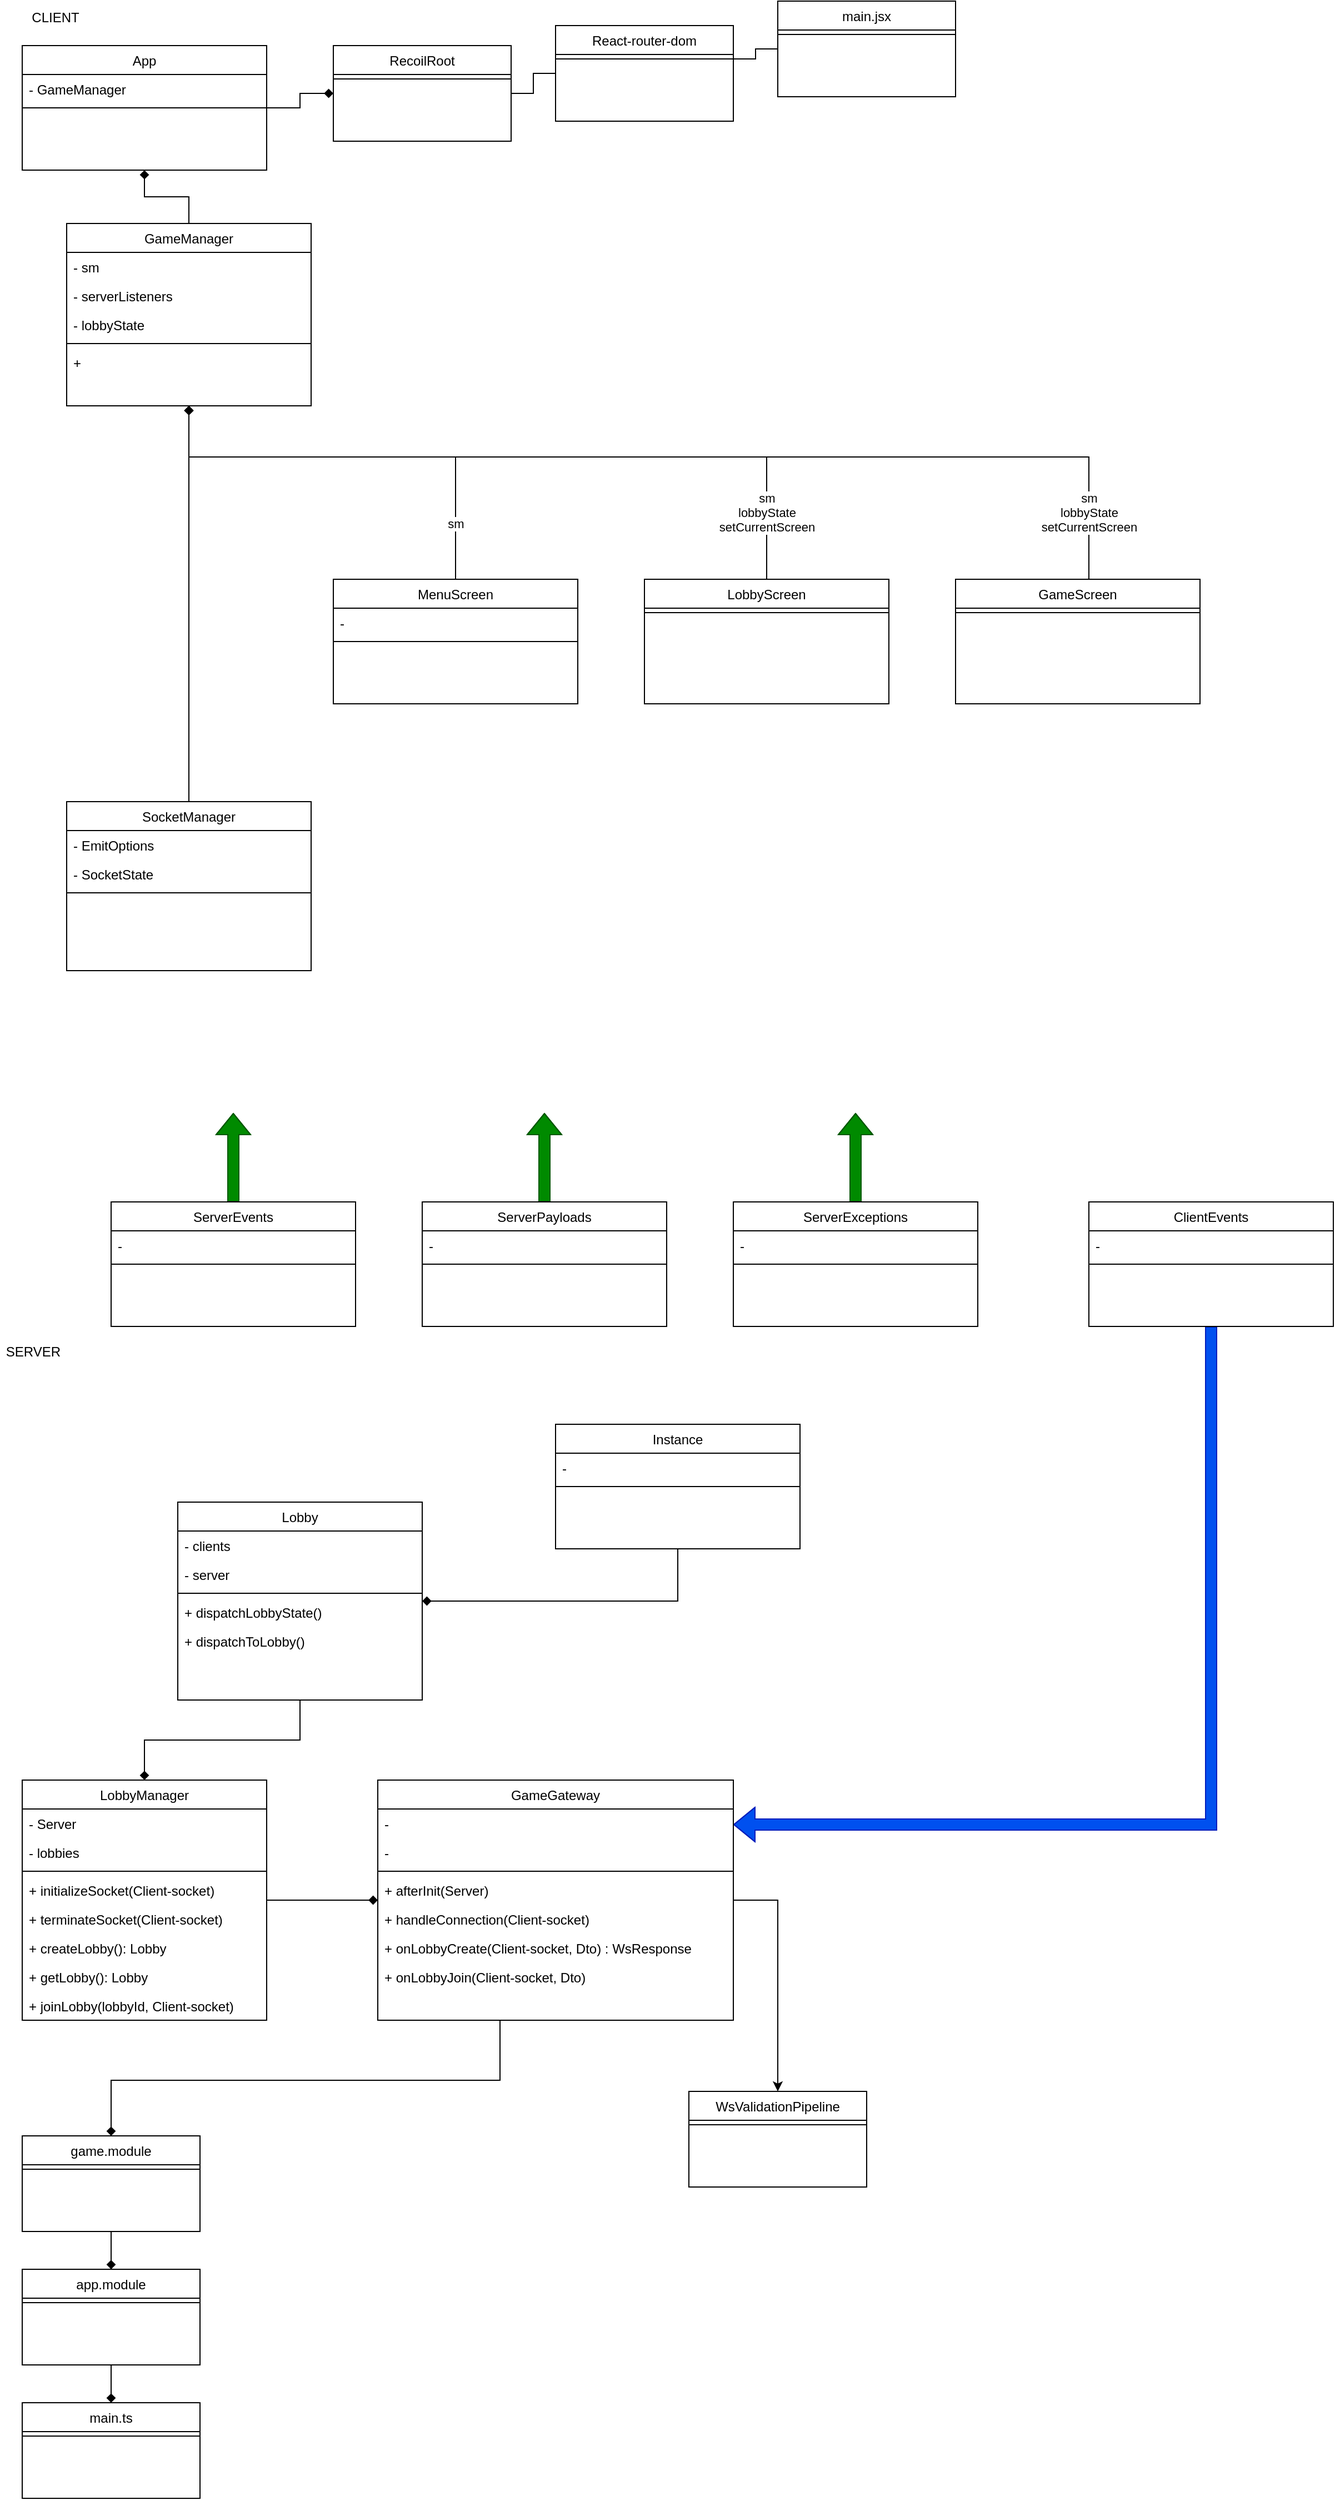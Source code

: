 <mxfile version="21.2.8" type="device">
  <diagram id="C5RBs43oDa-KdzZeNtuy" name="Page-1">
    <mxGraphModel dx="1548" dy="-267" grid="1" gridSize="10" guides="1" tooltips="1" connect="1" arrows="1" fold="1" page="1" pageScale="1" pageWidth="827" pageHeight="1169" math="0" shadow="0">
      <root>
        <mxCell id="WIyWlLk6GJQsqaUBKTNV-0" />
        <mxCell id="WIyWlLk6GJQsqaUBKTNV-1" parent="WIyWlLk6GJQsqaUBKTNV-0" />
        <mxCell id="z--o1t9srt6zN92UDb2b-0" value="CLIENT" style="text;html=1;strokeColor=none;fillColor=none;align=center;verticalAlign=middle;whiteSpace=wrap;rounded=0;" parent="WIyWlLk6GJQsqaUBKTNV-1" vertex="1">
          <mxGeometry x="40" y="1200" width="60" height="30" as="geometry" />
        </mxCell>
        <mxCell id="z--o1t9srt6zN92UDb2b-1" value="SERVER" style="text;html=1;strokeColor=none;fillColor=none;align=center;verticalAlign=middle;whiteSpace=wrap;rounded=0;" parent="WIyWlLk6GJQsqaUBKTNV-1" vertex="1">
          <mxGeometry x="20" y="2400" width="60" height="30" as="geometry" />
        </mxCell>
        <mxCell id="z--o1t9srt6zN92UDb2b-2" value="App" style="swimlane;fontStyle=0;align=center;verticalAlign=top;childLayout=stackLayout;horizontal=1;startSize=26;horizontalStack=0;resizeParent=1;resizeLast=0;collapsible=1;marginBottom=0;rounded=0;shadow=0;strokeWidth=1;" parent="WIyWlLk6GJQsqaUBKTNV-1" vertex="1">
          <mxGeometry x="40" y="1240" width="220" height="112" as="geometry">
            <mxRectangle x="550" y="140" width="160" height="26" as="alternateBounds" />
          </mxGeometry>
        </mxCell>
        <mxCell id="z--o1t9srt6zN92UDb2b-3" value="- GameManager" style="text;align=left;verticalAlign=top;spacingLeft=4;spacingRight=4;overflow=hidden;rotatable=0;points=[[0,0.5],[1,0.5]];portConstraint=eastwest;" parent="z--o1t9srt6zN92UDb2b-2" vertex="1">
          <mxGeometry y="26" width="220" height="26" as="geometry" />
        </mxCell>
        <mxCell id="z--o1t9srt6zN92UDb2b-13" value="" style="line;html=1;strokeWidth=1;align=left;verticalAlign=middle;spacingTop=-1;spacingLeft=3;spacingRight=3;rotatable=0;labelPosition=right;points=[];portConstraint=eastwest;" parent="z--o1t9srt6zN92UDb2b-2" vertex="1">
          <mxGeometry y="52" width="220" height="8" as="geometry" />
        </mxCell>
        <mxCell id="z--o1t9srt6zN92UDb2b-20" value="GameManager" style="swimlane;fontStyle=0;align=center;verticalAlign=top;childLayout=stackLayout;horizontal=1;startSize=26;horizontalStack=0;resizeParent=1;resizeLast=0;collapsible=1;marginBottom=0;rounded=0;shadow=0;strokeWidth=1;" parent="WIyWlLk6GJQsqaUBKTNV-1" vertex="1">
          <mxGeometry x="80" y="1400" width="220" height="164" as="geometry">
            <mxRectangle x="550" y="140" width="160" height="26" as="alternateBounds" />
          </mxGeometry>
        </mxCell>
        <mxCell id="z--o1t9srt6zN92UDb2b-25" value="- sm" style="text;align=left;verticalAlign=top;spacingLeft=4;spacingRight=4;overflow=hidden;rotatable=0;points=[[0,0.5],[1,0.5]];portConstraint=eastwest;" parent="z--o1t9srt6zN92UDb2b-20" vertex="1">
          <mxGeometry y="26" width="220" height="26" as="geometry" />
        </mxCell>
        <mxCell id="z--o1t9srt6zN92UDb2b-127" value="- serverListeners" style="text;align=left;verticalAlign=top;spacingLeft=4;spacingRight=4;overflow=hidden;rotatable=0;points=[[0,0.5],[1,0.5]];portConstraint=eastwest;" parent="z--o1t9srt6zN92UDb2b-20" vertex="1">
          <mxGeometry y="52" width="220" height="26" as="geometry" />
        </mxCell>
        <mxCell id="z--o1t9srt6zN92UDb2b-55" value="- lobbyState" style="text;align=left;verticalAlign=top;spacingLeft=4;spacingRight=4;overflow=hidden;rotatable=0;points=[[0,0.5],[1,0.5]];portConstraint=eastwest;" parent="z--o1t9srt6zN92UDb2b-20" vertex="1">
          <mxGeometry y="78" width="220" height="26" as="geometry" />
        </mxCell>
        <mxCell id="z--o1t9srt6zN92UDb2b-22" value="" style="line;html=1;strokeWidth=1;align=left;verticalAlign=middle;spacingTop=-1;spacingLeft=3;spacingRight=3;rotatable=0;labelPosition=right;points=[];portConstraint=eastwest;" parent="z--o1t9srt6zN92UDb2b-20" vertex="1">
          <mxGeometry y="104" width="220" height="8" as="geometry" />
        </mxCell>
        <mxCell id="z--o1t9srt6zN92UDb2b-128" value="+ " style="text;align=left;verticalAlign=top;spacingLeft=4;spacingRight=4;overflow=hidden;rotatable=0;points=[[0,0.5],[1,0.5]];portConstraint=eastwest;" parent="z--o1t9srt6zN92UDb2b-20" vertex="1">
          <mxGeometry y="112" width="220" height="26" as="geometry" />
        </mxCell>
        <mxCell id="z--o1t9srt6zN92UDb2b-23" style="edgeStyle=orthogonalEdgeStyle;rounded=0;orthogonalLoop=1;jettySize=auto;html=1;startArrow=diamond;startFill=1;endArrow=none;endFill=0;" parent="WIyWlLk6GJQsqaUBKTNV-1" source="z--o1t9srt6zN92UDb2b-2" target="z--o1t9srt6zN92UDb2b-20" edge="1">
          <mxGeometry relative="1" as="geometry">
            <mxPoint x="130" y="1366" as="sourcePoint" />
            <mxPoint x="130.0" y="1428" as="targetPoint" />
          </mxGeometry>
        </mxCell>
        <mxCell id="z--o1t9srt6zN92UDb2b-24" value="LobbyScreen" style="swimlane;fontStyle=0;align=center;verticalAlign=top;childLayout=stackLayout;horizontal=1;startSize=26;horizontalStack=0;resizeParent=1;resizeLast=0;collapsible=1;marginBottom=0;rounded=0;shadow=0;strokeWidth=1;" parent="WIyWlLk6GJQsqaUBKTNV-1" vertex="1">
          <mxGeometry x="600" y="1720" width="220" height="112" as="geometry">
            <mxRectangle x="550" y="140" width="160" height="26" as="alternateBounds" />
          </mxGeometry>
        </mxCell>
        <mxCell id="z--o1t9srt6zN92UDb2b-26" value="" style="line;html=1;strokeWidth=1;align=left;verticalAlign=middle;spacingTop=-1;spacingLeft=3;spacingRight=3;rotatable=0;labelPosition=right;points=[];portConstraint=eastwest;" parent="z--o1t9srt6zN92UDb2b-24" vertex="1">
          <mxGeometry y="26" width="220" height="8" as="geometry" />
        </mxCell>
        <mxCell id="z--o1t9srt6zN92UDb2b-27" style="edgeStyle=orthogonalEdgeStyle;rounded=0;orthogonalLoop=1;jettySize=auto;html=1;startArrow=diamond;startFill=1;endArrow=none;endFill=0;" parent="WIyWlLk6GJQsqaUBKTNV-1" source="z--o1t9srt6zN92UDb2b-20" target="z--o1t9srt6zN92UDb2b-24" edge="1">
          <mxGeometry relative="1" as="geometry">
            <mxPoint x="160" y="1362" as="sourcePoint" />
            <mxPoint x="200" y="1410" as="targetPoint" />
            <Array as="points">
              <mxPoint x="190" y="1610" />
              <mxPoint x="710" y="1610" />
            </Array>
          </mxGeometry>
        </mxCell>
        <mxCell id="z--o1t9srt6zN92UDb2b-143" value="sm&lt;br&gt;lobbyState&lt;br&gt;setCurrentScreen" style="edgeLabel;html=1;align=center;verticalAlign=middle;resizable=0;points=[];" parent="z--o1t9srt6zN92UDb2b-27" vertex="1" connectable="0">
          <mxGeometry x="0.848" relative="1" as="geometry">
            <mxPoint y="-9" as="offset" />
          </mxGeometry>
        </mxCell>
        <mxCell id="NIXOA3fOetAjU_tgOJuW-6" style="edgeStyle=orthogonalEdgeStyle;rounded=0;orthogonalLoop=1;jettySize=auto;html=1;fillColor=#0050ef;strokeColor=#001DBC;shape=flexArrow;" parent="WIyWlLk6GJQsqaUBKTNV-1" source="z--o1t9srt6zN92UDb2b-28" edge="1" target="z--o1t9srt6zN92UDb2b-91">
          <mxGeometry relative="1" as="geometry">
            <mxPoint x="1110" y="2450" as="targetPoint" />
            <Array as="points">
              <mxPoint x="1110" y="2840" />
            </Array>
          </mxGeometry>
        </mxCell>
        <mxCell id="z--o1t9srt6zN92UDb2b-28" value="ClientEvents" style="swimlane;fontStyle=0;align=center;verticalAlign=top;childLayout=stackLayout;horizontal=1;startSize=26;horizontalStack=0;resizeParent=1;resizeLast=0;collapsible=1;marginBottom=0;rounded=0;shadow=0;strokeWidth=1;" parent="WIyWlLk6GJQsqaUBKTNV-1" vertex="1">
          <mxGeometry x="1000" y="2280" width="220" height="112" as="geometry">
            <mxRectangle x="550" y="140" width="160" height="26" as="alternateBounds" />
          </mxGeometry>
        </mxCell>
        <mxCell id="z--o1t9srt6zN92UDb2b-29" value="- " style="text;align=left;verticalAlign=top;spacingLeft=4;spacingRight=4;overflow=hidden;rotatable=0;points=[[0,0.5],[1,0.5]];portConstraint=eastwest;" parent="z--o1t9srt6zN92UDb2b-28" vertex="1">
          <mxGeometry y="26" width="220" height="26" as="geometry" />
        </mxCell>
        <mxCell id="z--o1t9srt6zN92UDb2b-30" value="" style="line;html=1;strokeWidth=1;align=left;verticalAlign=middle;spacingTop=-1;spacingLeft=3;spacingRight=3;rotatable=0;labelPosition=right;points=[];portConstraint=eastwest;" parent="z--o1t9srt6zN92UDb2b-28" vertex="1">
          <mxGeometry y="52" width="220" height="8" as="geometry" />
        </mxCell>
        <mxCell id="NIXOA3fOetAjU_tgOJuW-7" style="edgeStyle=orthogonalEdgeStyle;rounded=0;orthogonalLoop=1;jettySize=auto;html=1;shape=flexArrow;fillColor=#008a00;strokeColor=#005700;" parent="WIyWlLk6GJQsqaUBKTNV-1" source="z--o1t9srt6zN92UDb2b-31" edge="1">
          <mxGeometry relative="1" as="geometry">
            <mxPoint x="230" y="2200" as="targetPoint" />
          </mxGeometry>
        </mxCell>
        <mxCell id="z--o1t9srt6zN92UDb2b-31" value="ServerEvents" style="swimlane;fontStyle=0;align=center;verticalAlign=top;childLayout=stackLayout;horizontal=1;startSize=26;horizontalStack=0;resizeParent=1;resizeLast=0;collapsible=1;marginBottom=0;rounded=0;shadow=0;strokeWidth=1;" parent="WIyWlLk6GJQsqaUBKTNV-1" vertex="1">
          <mxGeometry x="120" y="2280" width="220" height="112" as="geometry">
            <mxRectangle x="550" y="140" width="160" height="26" as="alternateBounds" />
          </mxGeometry>
        </mxCell>
        <mxCell id="z--o1t9srt6zN92UDb2b-32" value="- " style="text;align=left;verticalAlign=top;spacingLeft=4;spacingRight=4;overflow=hidden;rotatable=0;points=[[0,0.5],[1,0.5]];portConstraint=eastwest;" parent="z--o1t9srt6zN92UDb2b-31" vertex="1">
          <mxGeometry y="26" width="220" height="26" as="geometry" />
        </mxCell>
        <mxCell id="z--o1t9srt6zN92UDb2b-33" value="" style="line;html=1;strokeWidth=1;align=left;verticalAlign=middle;spacingTop=-1;spacingLeft=3;spacingRight=3;rotatable=0;labelPosition=right;points=[];portConstraint=eastwest;" parent="z--o1t9srt6zN92UDb2b-31" vertex="1">
          <mxGeometry y="52" width="220" height="8" as="geometry" />
        </mxCell>
        <mxCell id="NIXOA3fOetAjU_tgOJuW-8" style="edgeStyle=orthogonalEdgeStyle;rounded=0;orthogonalLoop=1;jettySize=auto;html=1;shape=flexArrow;fillColor=#008a00;strokeColor=#005700;" parent="WIyWlLk6GJQsqaUBKTNV-1" source="z--o1t9srt6zN92UDb2b-34" edge="1">
          <mxGeometry relative="1" as="geometry">
            <mxPoint x="510" y="2200" as="targetPoint" />
          </mxGeometry>
        </mxCell>
        <mxCell id="z--o1t9srt6zN92UDb2b-34" value="ServerPayloads" style="swimlane;fontStyle=0;align=center;verticalAlign=top;childLayout=stackLayout;horizontal=1;startSize=26;horizontalStack=0;resizeParent=1;resizeLast=0;collapsible=1;marginBottom=0;rounded=0;shadow=0;strokeWidth=1;" parent="WIyWlLk6GJQsqaUBKTNV-1" vertex="1">
          <mxGeometry x="400" y="2280" width="220" height="112" as="geometry">
            <mxRectangle x="550" y="140" width="160" height="26" as="alternateBounds" />
          </mxGeometry>
        </mxCell>
        <mxCell id="z--o1t9srt6zN92UDb2b-35" value="- " style="text;align=left;verticalAlign=top;spacingLeft=4;spacingRight=4;overflow=hidden;rotatable=0;points=[[0,0.5],[1,0.5]];portConstraint=eastwest;" parent="z--o1t9srt6zN92UDb2b-34" vertex="1">
          <mxGeometry y="26" width="220" height="26" as="geometry" />
        </mxCell>
        <mxCell id="z--o1t9srt6zN92UDb2b-36" value="" style="line;html=1;strokeWidth=1;align=left;verticalAlign=middle;spacingTop=-1;spacingLeft=3;spacingRight=3;rotatable=0;labelPosition=right;points=[];portConstraint=eastwest;" parent="z--o1t9srt6zN92UDb2b-34" vertex="1">
          <mxGeometry y="52" width="220" height="8" as="geometry" />
        </mxCell>
        <mxCell id="NIXOA3fOetAjU_tgOJuW-9" style="edgeStyle=orthogonalEdgeStyle;rounded=0;orthogonalLoop=1;jettySize=auto;html=1;shape=flexArrow;fillColor=#008a00;strokeColor=#005700;" parent="WIyWlLk6GJQsqaUBKTNV-1" source="z--o1t9srt6zN92UDb2b-37" edge="1">
          <mxGeometry relative="1" as="geometry">
            <mxPoint x="790" y="2200" as="targetPoint" />
          </mxGeometry>
        </mxCell>
        <mxCell id="z--o1t9srt6zN92UDb2b-37" value="ServerExceptions" style="swimlane;fontStyle=0;align=center;verticalAlign=top;childLayout=stackLayout;horizontal=1;startSize=26;horizontalStack=0;resizeParent=1;resizeLast=0;collapsible=1;marginBottom=0;rounded=0;shadow=0;strokeWidth=1;" parent="WIyWlLk6GJQsqaUBKTNV-1" vertex="1">
          <mxGeometry x="680" y="2280" width="220" height="112" as="geometry">
            <mxRectangle x="550" y="140" width="160" height="26" as="alternateBounds" />
          </mxGeometry>
        </mxCell>
        <mxCell id="z--o1t9srt6zN92UDb2b-38" value="- " style="text;align=left;verticalAlign=top;spacingLeft=4;spacingRight=4;overflow=hidden;rotatable=0;points=[[0,0.5],[1,0.5]];portConstraint=eastwest;" parent="z--o1t9srt6zN92UDb2b-37" vertex="1">
          <mxGeometry y="26" width="220" height="26" as="geometry" />
        </mxCell>
        <mxCell id="z--o1t9srt6zN92UDb2b-39" value="" style="line;html=1;strokeWidth=1;align=left;verticalAlign=middle;spacingTop=-1;spacingLeft=3;spacingRight=3;rotatable=0;labelPosition=right;points=[];portConstraint=eastwest;" parent="z--o1t9srt6zN92UDb2b-37" vertex="1">
          <mxGeometry y="52" width="220" height="8" as="geometry" />
        </mxCell>
        <mxCell id="z--o1t9srt6zN92UDb2b-40" value="SocketManager" style="swimlane;fontStyle=0;align=center;verticalAlign=top;childLayout=stackLayout;horizontal=1;startSize=26;horizontalStack=0;resizeParent=1;resizeLast=0;collapsible=1;marginBottom=0;rounded=0;shadow=0;strokeWidth=1;" parent="WIyWlLk6GJQsqaUBKTNV-1" vertex="1">
          <mxGeometry x="80" y="1920" width="220" height="152" as="geometry">
            <mxRectangle x="550" y="140" width="160" height="26" as="alternateBounds" />
          </mxGeometry>
        </mxCell>
        <mxCell id="z--o1t9srt6zN92UDb2b-41" value="- EmitOptions" style="text;align=left;verticalAlign=top;spacingLeft=4;spacingRight=4;overflow=hidden;rotatable=0;points=[[0,0.5],[1,0.5]];portConstraint=eastwest;" parent="z--o1t9srt6zN92UDb2b-40" vertex="1">
          <mxGeometry y="26" width="220" height="26" as="geometry" />
        </mxCell>
        <mxCell id="z--o1t9srt6zN92UDb2b-72" value="- SocketState" style="text;align=left;verticalAlign=top;spacingLeft=4;spacingRight=4;overflow=hidden;rotatable=0;points=[[0,0.5],[1,0.5]];portConstraint=eastwest;" parent="z--o1t9srt6zN92UDb2b-40" vertex="1">
          <mxGeometry y="52" width="220" height="26" as="geometry" />
        </mxCell>
        <mxCell id="z--o1t9srt6zN92UDb2b-42" value="" style="line;html=1;strokeWidth=1;align=left;verticalAlign=middle;spacingTop=-1;spacingLeft=3;spacingRight=3;rotatable=0;labelPosition=right;points=[];portConstraint=eastwest;" parent="z--o1t9srt6zN92UDb2b-40" vertex="1">
          <mxGeometry y="78" width="220" height="8" as="geometry" />
        </mxCell>
        <mxCell id="z--o1t9srt6zN92UDb2b-43" value="MenuScreen" style="swimlane;fontStyle=0;align=center;verticalAlign=top;childLayout=stackLayout;horizontal=1;startSize=26;horizontalStack=0;resizeParent=1;resizeLast=0;collapsible=1;marginBottom=0;rounded=0;shadow=0;strokeWidth=1;" parent="WIyWlLk6GJQsqaUBKTNV-1" vertex="1">
          <mxGeometry x="320" y="1720" width="220" height="112" as="geometry">
            <mxRectangle x="550" y="140" width="160" height="26" as="alternateBounds" />
          </mxGeometry>
        </mxCell>
        <mxCell id="z--o1t9srt6zN92UDb2b-44" value="- " style="text;align=left;verticalAlign=top;spacingLeft=4;spacingRight=4;overflow=hidden;rotatable=0;points=[[0,0.5],[1,0.5]];portConstraint=eastwest;" parent="z--o1t9srt6zN92UDb2b-43" vertex="1">
          <mxGeometry y="26" width="220" height="26" as="geometry" />
        </mxCell>
        <mxCell id="z--o1t9srt6zN92UDb2b-45" value="" style="line;html=1;strokeWidth=1;align=left;verticalAlign=middle;spacingTop=-1;spacingLeft=3;spacingRight=3;rotatable=0;labelPosition=right;points=[];portConstraint=eastwest;" parent="z--o1t9srt6zN92UDb2b-43" vertex="1">
          <mxGeometry y="52" width="220" height="8" as="geometry" />
        </mxCell>
        <mxCell id="z--o1t9srt6zN92UDb2b-46" value="sm" style="edgeStyle=orthogonalEdgeStyle;rounded=0;orthogonalLoop=1;jettySize=auto;html=1;startArrow=diamond;startFill=1;endArrow=none;endFill=0;" parent="WIyWlLk6GJQsqaUBKTNV-1" source="z--o1t9srt6zN92UDb2b-20" target="z--o1t9srt6zN92UDb2b-43" edge="1">
          <mxGeometry x="0.748" relative="1" as="geometry">
            <mxPoint x="200" y="1522" as="sourcePoint" />
            <mxPoint x="520" y="1570" as="targetPoint" />
            <Array as="points">
              <mxPoint x="190" y="1610" />
              <mxPoint x="430" y="1610" />
            </Array>
            <mxPoint as="offset" />
          </mxGeometry>
        </mxCell>
        <mxCell id="z--o1t9srt6zN92UDb2b-47" style="edgeStyle=orthogonalEdgeStyle;rounded=0;orthogonalLoop=1;jettySize=auto;html=1;startArrow=diamond;startFill=1;endArrow=none;endFill=0;" parent="WIyWlLk6GJQsqaUBKTNV-1" source="z--o1t9srt6zN92UDb2b-20" target="z--o1t9srt6zN92UDb2b-40" edge="1">
          <mxGeometry relative="1" as="geometry">
            <mxPoint x="200" y="1522" as="sourcePoint" />
            <mxPoint x="250" y="1570" as="targetPoint" />
            <Array as="points">
              <mxPoint x="190" y="1720" />
              <mxPoint x="190" y="1720" />
            </Array>
          </mxGeometry>
        </mxCell>
        <mxCell id="z--o1t9srt6zN92UDb2b-111" style="edgeStyle=orthogonalEdgeStyle;rounded=0;orthogonalLoop=1;jettySize=auto;html=1;startArrow=diamond;startFill=1;endArrow=none;endFill=0;" parent="WIyWlLk6GJQsqaUBKTNV-1" source="z--o1t9srt6zN92UDb2b-73" target="z--o1t9srt6zN92UDb2b-78" edge="1">
          <mxGeometry relative="1" as="geometry" />
        </mxCell>
        <mxCell id="z--o1t9srt6zN92UDb2b-73" value="LobbyManager" style="swimlane;fontStyle=0;align=center;verticalAlign=top;childLayout=stackLayout;horizontal=1;startSize=26;horizontalStack=0;resizeParent=1;resizeLast=0;collapsible=1;marginBottom=0;rounded=0;shadow=0;strokeWidth=1;" parent="WIyWlLk6GJQsqaUBKTNV-1" vertex="1">
          <mxGeometry x="40" y="2800" width="220" height="216" as="geometry">
            <mxRectangle x="550" y="140" width="160" height="26" as="alternateBounds" />
          </mxGeometry>
        </mxCell>
        <mxCell id="z--o1t9srt6zN92UDb2b-75" value="- Server" style="text;align=left;verticalAlign=top;spacingLeft=4;spacingRight=4;overflow=hidden;rotatable=0;points=[[0,0.5],[1,0.5]];portConstraint=eastwest;" parent="z--o1t9srt6zN92UDb2b-73" vertex="1">
          <mxGeometry y="26" width="220" height="26" as="geometry" />
        </mxCell>
        <mxCell id="z--o1t9srt6zN92UDb2b-81" value="- lobbies" style="text;align=left;verticalAlign=top;spacingLeft=4;spacingRight=4;overflow=hidden;rotatable=0;points=[[0,0.5],[1,0.5]];portConstraint=eastwest;" parent="z--o1t9srt6zN92UDb2b-73" vertex="1">
          <mxGeometry y="52" width="220" height="26" as="geometry" />
        </mxCell>
        <mxCell id="z--o1t9srt6zN92UDb2b-77" value="" style="line;html=1;strokeWidth=1;align=left;verticalAlign=middle;spacingTop=-1;spacingLeft=3;spacingRight=3;rotatable=0;labelPosition=right;points=[];portConstraint=eastwest;" parent="z--o1t9srt6zN92UDb2b-73" vertex="1">
          <mxGeometry y="78" width="220" height="8" as="geometry" />
        </mxCell>
        <mxCell id="z--o1t9srt6zN92UDb2b-86" value="+ initializeSocket(Client-socket)" style="text;align=left;verticalAlign=top;spacingLeft=4;spacingRight=4;overflow=hidden;rotatable=0;points=[[0,0.5],[1,0.5]];portConstraint=eastwest;" parent="z--o1t9srt6zN92UDb2b-73" vertex="1">
          <mxGeometry y="86" width="220" height="26" as="geometry" />
        </mxCell>
        <mxCell id="z--o1t9srt6zN92UDb2b-87" value="+ terminateSocket(Client-socket)" style="text;align=left;verticalAlign=top;spacingLeft=4;spacingRight=4;overflow=hidden;rotatable=0;points=[[0,0.5],[1,0.5]];portConstraint=eastwest;" parent="z--o1t9srt6zN92UDb2b-73" vertex="1">
          <mxGeometry y="112" width="220" height="26" as="geometry" />
        </mxCell>
        <mxCell id="z--o1t9srt6zN92UDb2b-89" value="+ createLobby(): Lobby" style="text;align=left;verticalAlign=top;spacingLeft=4;spacingRight=4;overflow=hidden;rotatable=0;points=[[0,0.5],[1,0.5]];portConstraint=eastwest;" parent="z--o1t9srt6zN92UDb2b-73" vertex="1">
          <mxGeometry y="138" width="220" height="26" as="geometry" />
        </mxCell>
        <mxCell id="z--o1t9srt6zN92UDb2b-90" value="+ getLobby(): Lobby" style="text;align=left;verticalAlign=top;spacingLeft=4;spacingRight=4;overflow=hidden;rotatable=0;points=[[0,0.5],[1,0.5]];portConstraint=eastwest;" parent="z--o1t9srt6zN92UDb2b-73" vertex="1">
          <mxGeometry y="164" width="220" height="26" as="geometry" />
        </mxCell>
        <mxCell id="z--o1t9srt6zN92UDb2b-88" value="+ joinLobby(lobbyId, Client-socket)" style="text;align=left;verticalAlign=top;spacingLeft=4;spacingRight=4;overflow=hidden;rotatable=0;points=[[0,0.5],[1,0.5]];portConstraint=eastwest;" parent="z--o1t9srt6zN92UDb2b-73" vertex="1">
          <mxGeometry y="190" width="220" height="26" as="geometry" />
        </mxCell>
        <mxCell id="z--o1t9srt6zN92UDb2b-112" style="edgeStyle=orthogonalEdgeStyle;rounded=0;orthogonalLoop=1;jettySize=auto;html=1;startArrow=diamond;startFill=1;endArrow=none;endFill=0;" parent="WIyWlLk6GJQsqaUBKTNV-1" source="z--o1t9srt6zN92UDb2b-78" target="z--o1t9srt6zN92UDb2b-82" edge="1">
          <mxGeometry relative="1" as="geometry">
            <Array as="points">
              <mxPoint x="630" y="2639" />
            </Array>
          </mxGeometry>
        </mxCell>
        <mxCell id="z--o1t9srt6zN92UDb2b-78" value="Lobby" style="swimlane;fontStyle=0;align=center;verticalAlign=top;childLayout=stackLayout;horizontal=1;startSize=26;horizontalStack=0;resizeParent=1;resizeLast=0;collapsible=1;marginBottom=0;rounded=0;shadow=0;strokeWidth=1;" parent="WIyWlLk6GJQsqaUBKTNV-1" vertex="1">
          <mxGeometry x="180" y="2550" width="220" height="178" as="geometry">
            <mxRectangle x="550" y="140" width="160" height="26" as="alternateBounds" />
          </mxGeometry>
        </mxCell>
        <mxCell id="z--o1t9srt6zN92UDb2b-79" value="- clients" style="text;align=left;verticalAlign=top;spacingLeft=4;spacingRight=4;overflow=hidden;rotatable=0;points=[[0,0.5],[1,0.5]];portConstraint=eastwest;" parent="z--o1t9srt6zN92UDb2b-78" vertex="1">
          <mxGeometry y="26" width="220" height="26" as="geometry" />
        </mxCell>
        <mxCell id="z--o1t9srt6zN92UDb2b-125" value="- server" style="text;align=left;verticalAlign=top;spacingLeft=4;spacingRight=4;overflow=hidden;rotatable=0;points=[[0,0.5],[1,0.5]];portConstraint=eastwest;" parent="z--o1t9srt6zN92UDb2b-78" vertex="1">
          <mxGeometry y="52" width="220" height="26" as="geometry" />
        </mxCell>
        <mxCell id="z--o1t9srt6zN92UDb2b-80" value="" style="line;html=1;strokeWidth=1;align=left;verticalAlign=middle;spacingTop=-1;spacingLeft=3;spacingRight=3;rotatable=0;labelPosition=right;points=[];portConstraint=eastwest;" parent="z--o1t9srt6zN92UDb2b-78" vertex="1">
          <mxGeometry y="78" width="220" height="8" as="geometry" />
        </mxCell>
        <mxCell id="z--o1t9srt6zN92UDb2b-123" value="+ dispatchLobbyState()" style="text;align=left;verticalAlign=top;spacingLeft=4;spacingRight=4;overflow=hidden;rotatable=0;points=[[0,0.5],[1,0.5]];portConstraint=eastwest;" parent="z--o1t9srt6zN92UDb2b-78" vertex="1">
          <mxGeometry y="86" width="220" height="26" as="geometry" />
        </mxCell>
        <mxCell id="z--o1t9srt6zN92UDb2b-124" value="+ dispatchToLobby()" style="text;align=left;verticalAlign=top;spacingLeft=4;spacingRight=4;overflow=hidden;rotatable=0;points=[[0,0.5],[1,0.5]];portConstraint=eastwest;" parent="z--o1t9srt6zN92UDb2b-78" vertex="1">
          <mxGeometry y="112" width="220" height="26" as="geometry" />
        </mxCell>
        <mxCell id="z--o1t9srt6zN92UDb2b-82" value="Instance" style="swimlane;fontStyle=0;align=center;verticalAlign=top;childLayout=stackLayout;horizontal=1;startSize=26;horizontalStack=0;resizeParent=1;resizeLast=0;collapsible=1;marginBottom=0;rounded=0;shadow=0;strokeWidth=1;" parent="WIyWlLk6GJQsqaUBKTNV-1" vertex="1">
          <mxGeometry x="520" y="2480" width="220" height="112" as="geometry">
            <mxRectangle x="550" y="140" width="160" height="26" as="alternateBounds" />
          </mxGeometry>
        </mxCell>
        <mxCell id="z--o1t9srt6zN92UDb2b-83" value="-" style="text;align=left;verticalAlign=top;spacingLeft=4;spacingRight=4;overflow=hidden;rotatable=0;points=[[0,0.5],[1,0.5]];portConstraint=eastwest;" parent="z--o1t9srt6zN92UDb2b-82" vertex="1">
          <mxGeometry y="26" width="220" height="26" as="geometry" />
        </mxCell>
        <mxCell id="z--o1t9srt6zN92UDb2b-84" value="" style="line;html=1;strokeWidth=1;align=left;verticalAlign=middle;spacingTop=-1;spacingLeft=3;spacingRight=3;rotatable=0;labelPosition=right;points=[];portConstraint=eastwest;" parent="z--o1t9srt6zN92UDb2b-82" vertex="1">
          <mxGeometry y="52" width="220" height="8" as="geometry" />
        </mxCell>
        <mxCell id="z--o1t9srt6zN92UDb2b-91" value="GameGateway" style="swimlane;fontStyle=0;align=center;verticalAlign=top;childLayout=stackLayout;horizontal=1;startSize=26;horizontalStack=0;resizeParent=1;resizeLast=0;collapsible=1;marginBottom=0;rounded=0;shadow=0;strokeWidth=1;" parent="WIyWlLk6GJQsqaUBKTNV-1" vertex="1">
          <mxGeometry x="360" y="2800" width="320" height="216" as="geometry">
            <mxRectangle x="550" y="140" width="160" height="26" as="alternateBounds" />
          </mxGeometry>
        </mxCell>
        <mxCell id="z--o1t9srt6zN92UDb2b-92" value="-" style="text;align=left;verticalAlign=top;spacingLeft=4;spacingRight=4;overflow=hidden;rotatable=0;points=[[0,0.5],[1,0.5]];portConstraint=eastwest;" parent="z--o1t9srt6zN92UDb2b-91" vertex="1">
          <mxGeometry y="26" width="320" height="26" as="geometry" />
        </mxCell>
        <mxCell id="z--o1t9srt6zN92UDb2b-93" value="-" style="text;align=left;verticalAlign=top;spacingLeft=4;spacingRight=4;overflow=hidden;rotatable=0;points=[[0,0.5],[1,0.5]];portConstraint=eastwest;" parent="z--o1t9srt6zN92UDb2b-91" vertex="1">
          <mxGeometry y="52" width="320" height="26" as="geometry" />
        </mxCell>
        <mxCell id="z--o1t9srt6zN92UDb2b-94" value="" style="line;html=1;strokeWidth=1;align=left;verticalAlign=middle;spacingTop=-1;spacingLeft=3;spacingRight=3;rotatable=0;labelPosition=right;points=[];portConstraint=eastwest;" parent="z--o1t9srt6zN92UDb2b-91" vertex="1">
          <mxGeometry y="78" width="320" height="8" as="geometry" />
        </mxCell>
        <mxCell id="z--o1t9srt6zN92UDb2b-116" value="+ afterInit(Server)" style="text;align=left;verticalAlign=top;spacingLeft=4;spacingRight=4;overflow=hidden;rotatable=0;points=[[0,0.5],[1,0.5]];portConstraint=eastwest;" parent="z--o1t9srt6zN92UDb2b-91" vertex="1">
          <mxGeometry y="86" width="320" height="26" as="geometry" />
        </mxCell>
        <mxCell id="z--o1t9srt6zN92UDb2b-122" value="+ handleConnection(Client-socket)" style="text;align=left;verticalAlign=top;spacingLeft=4;spacingRight=4;overflow=hidden;rotatable=0;points=[[0,0.5],[1,0.5]];portConstraint=eastwest;" parent="z--o1t9srt6zN92UDb2b-91" vertex="1">
          <mxGeometry y="112" width="320" height="26" as="geometry" />
        </mxCell>
        <mxCell id="z--o1t9srt6zN92UDb2b-119" value="+ onLobbyCreate(Client-socket, Dto) : WsResponse" style="text;align=left;verticalAlign=top;spacingLeft=4;spacingRight=4;overflow=hidden;rotatable=0;points=[[0,0.5],[1,0.5]];portConstraint=eastwest;" parent="z--o1t9srt6zN92UDb2b-91" vertex="1">
          <mxGeometry y="138" width="320" height="26" as="geometry" />
        </mxCell>
        <mxCell id="z--o1t9srt6zN92UDb2b-121" value="+ onLobbyJoin(Client-socket, Dto)" style="text;align=left;verticalAlign=top;spacingLeft=4;spacingRight=4;overflow=hidden;rotatable=0;points=[[0,0.5],[1,0.5]];portConstraint=eastwest;" parent="z--o1t9srt6zN92UDb2b-91" vertex="1">
          <mxGeometry y="164" width="320" height="26" as="geometry" />
        </mxCell>
        <mxCell id="z--o1t9srt6zN92UDb2b-107" style="edgeStyle=orthogonalEdgeStyle;rounded=0;orthogonalLoop=1;jettySize=auto;html=1;startArrow=diamond;startFill=1;endArrow=none;endFill=0;" parent="WIyWlLk6GJQsqaUBKTNV-1" source="z--o1t9srt6zN92UDb2b-100" target="z--o1t9srt6zN92UDb2b-103" edge="1">
          <mxGeometry relative="1" as="geometry" />
        </mxCell>
        <mxCell id="z--o1t9srt6zN92UDb2b-100" value="main.ts" style="swimlane;fontStyle=0;align=center;verticalAlign=middle;childLayout=stackLayout;horizontal=1;startSize=26;horizontalStack=0;resizeParent=1;resizeLast=0;collapsible=1;marginBottom=0;rounded=0;shadow=0;strokeWidth=1;" parent="WIyWlLk6GJQsqaUBKTNV-1" vertex="1">
          <mxGeometry x="40" y="3360" width="160" height="86" as="geometry">
            <mxRectangle x="550" y="140" width="160" height="26" as="alternateBounds" />
          </mxGeometry>
        </mxCell>
        <mxCell id="z--o1t9srt6zN92UDb2b-102" value="" style="line;html=1;strokeWidth=1;align=left;verticalAlign=middle;spacingTop=-1;spacingLeft=3;spacingRight=3;rotatable=0;labelPosition=right;points=[];portConstraint=eastwest;" parent="z--o1t9srt6zN92UDb2b-100" vertex="1">
          <mxGeometry y="26" width="160" height="8" as="geometry" />
        </mxCell>
        <mxCell id="z--o1t9srt6zN92UDb2b-108" style="edgeStyle=orthogonalEdgeStyle;rounded=0;orthogonalLoop=1;jettySize=auto;html=1;startArrow=diamond;startFill=1;endArrow=none;endFill=0;" parent="WIyWlLk6GJQsqaUBKTNV-1" source="z--o1t9srt6zN92UDb2b-103" target="z--o1t9srt6zN92UDb2b-105" edge="1">
          <mxGeometry relative="1" as="geometry" />
        </mxCell>
        <mxCell id="z--o1t9srt6zN92UDb2b-103" value="app.module" style="swimlane;fontStyle=0;align=center;verticalAlign=middle;childLayout=stackLayout;horizontal=1;startSize=26;horizontalStack=0;resizeParent=1;resizeLast=0;collapsible=1;marginBottom=0;rounded=0;shadow=0;strokeWidth=1;" parent="WIyWlLk6GJQsqaUBKTNV-1" vertex="1">
          <mxGeometry x="40" y="3240" width="160" height="86" as="geometry">
            <mxRectangle x="550" y="140" width="160" height="26" as="alternateBounds" />
          </mxGeometry>
        </mxCell>
        <mxCell id="z--o1t9srt6zN92UDb2b-104" value="" style="line;html=1;strokeWidth=1;align=left;verticalAlign=middle;spacingTop=-1;spacingLeft=3;spacingRight=3;rotatable=0;labelPosition=right;points=[];portConstraint=eastwest;" parent="z--o1t9srt6zN92UDb2b-103" vertex="1">
          <mxGeometry y="26" width="160" height="8" as="geometry" />
        </mxCell>
        <mxCell id="z--o1t9srt6zN92UDb2b-109" style="edgeStyle=orthogonalEdgeStyle;rounded=0;orthogonalLoop=1;jettySize=auto;html=1;startArrow=diamond;startFill=1;endArrow=none;endFill=0;" parent="WIyWlLk6GJQsqaUBKTNV-1" source="z--o1t9srt6zN92UDb2b-91" target="z--o1t9srt6zN92UDb2b-73" edge="1">
          <mxGeometry relative="1" as="geometry">
            <Array as="points">
              <mxPoint x="240" y="2910" />
              <mxPoint x="240" y="2910" />
            </Array>
          </mxGeometry>
        </mxCell>
        <mxCell id="z--o1t9srt6zN92UDb2b-110" style="edgeStyle=orthogonalEdgeStyle;rounded=0;orthogonalLoop=1;jettySize=auto;html=1;startArrow=diamond;startFill=1;endArrow=none;endFill=0;" parent="WIyWlLk6GJQsqaUBKTNV-1" source="z--o1t9srt6zN92UDb2b-105" target="z--o1t9srt6zN92UDb2b-91" edge="1">
          <mxGeometry relative="1" as="geometry">
            <Array as="points">
              <mxPoint x="120" y="3070" />
              <mxPoint x="470" y="3070" />
            </Array>
          </mxGeometry>
        </mxCell>
        <mxCell id="z--o1t9srt6zN92UDb2b-105" value="game.module" style="swimlane;fontStyle=0;align=center;verticalAlign=middle;childLayout=stackLayout;horizontal=1;startSize=26;horizontalStack=0;resizeParent=1;resizeLast=0;collapsible=1;marginBottom=0;rounded=0;shadow=0;strokeWidth=1;" parent="WIyWlLk6GJQsqaUBKTNV-1" vertex="1">
          <mxGeometry x="40" y="3120" width="160" height="86" as="geometry">
            <mxRectangle x="550" y="140" width="160" height="26" as="alternateBounds" />
          </mxGeometry>
        </mxCell>
        <mxCell id="z--o1t9srt6zN92UDb2b-106" value="" style="line;html=1;strokeWidth=1;align=left;verticalAlign=middle;spacingTop=-1;spacingLeft=3;spacingRight=3;rotatable=0;labelPosition=right;points=[];portConstraint=eastwest;" parent="z--o1t9srt6zN92UDb2b-105" vertex="1">
          <mxGeometry y="26" width="160" height="8" as="geometry" />
        </mxCell>
        <mxCell id="z--o1t9srt6zN92UDb2b-113" value="WsValidationPipeline" style="swimlane;fontStyle=0;align=center;verticalAlign=middle;childLayout=stackLayout;horizontal=1;startSize=26;horizontalStack=0;resizeParent=1;resizeLast=0;collapsible=1;marginBottom=0;rounded=0;shadow=0;strokeWidth=1;" parent="WIyWlLk6GJQsqaUBKTNV-1" vertex="1">
          <mxGeometry x="640" y="3080" width="160" height="86" as="geometry">
            <mxRectangle x="550" y="140" width="160" height="26" as="alternateBounds" />
          </mxGeometry>
        </mxCell>
        <mxCell id="z--o1t9srt6zN92UDb2b-114" value="" style="line;html=1;strokeWidth=1;align=left;verticalAlign=middle;spacingTop=-1;spacingLeft=3;spacingRight=3;rotatable=0;labelPosition=right;points=[];portConstraint=eastwest;" parent="z--o1t9srt6zN92UDb2b-113" vertex="1">
          <mxGeometry y="26" width="160" height="8" as="geometry" />
        </mxCell>
        <mxCell id="z--o1t9srt6zN92UDb2b-115" style="edgeStyle=orthogonalEdgeStyle;rounded=0;orthogonalLoop=1;jettySize=auto;html=1;" parent="WIyWlLk6GJQsqaUBKTNV-1" source="z--o1t9srt6zN92UDb2b-91" target="z--o1t9srt6zN92UDb2b-113" edge="1">
          <mxGeometry relative="1" as="geometry">
            <mxPoint x="580.0" y="2925" as="sourcePoint" />
            <Array as="points">
              <mxPoint x="720" y="2908" />
            </Array>
          </mxGeometry>
        </mxCell>
        <mxCell id="z--o1t9srt6zN92UDb2b-132" value="main.jsx" style="swimlane;fontStyle=0;align=center;verticalAlign=middle;childLayout=stackLayout;horizontal=1;startSize=26;horizontalStack=0;resizeParent=1;resizeLast=0;collapsible=1;marginBottom=0;rounded=0;shadow=0;strokeWidth=1;" parent="WIyWlLk6GJQsqaUBKTNV-1" vertex="1">
          <mxGeometry x="720" y="1200" width="160" height="86" as="geometry">
            <mxRectangle x="550" y="140" width="160" height="26" as="alternateBounds" />
          </mxGeometry>
        </mxCell>
        <mxCell id="z--o1t9srt6zN92UDb2b-133" value="" style="line;html=1;strokeWidth=1;align=left;verticalAlign=middle;spacingTop=-1;spacingLeft=3;spacingRight=3;rotatable=0;labelPosition=right;points=[];portConstraint=eastwest;" parent="z--o1t9srt6zN92UDb2b-132" vertex="1">
          <mxGeometry y="26" width="160" height="8" as="geometry" />
        </mxCell>
        <mxCell id="z--o1t9srt6zN92UDb2b-137" style="edgeStyle=orthogonalEdgeStyle;rounded=0;orthogonalLoop=1;jettySize=auto;html=1;endArrow=none;endFill=0;startArrow=diamond;startFill=1;" parent="WIyWlLk6GJQsqaUBKTNV-1" source="z--o1t9srt6zN92UDb2b-134" target="z--o1t9srt6zN92UDb2b-2" edge="1">
          <mxGeometry relative="1" as="geometry">
            <Array as="points">
              <mxPoint x="290" y="1283" />
              <mxPoint x="290" y="1296" />
            </Array>
          </mxGeometry>
        </mxCell>
        <mxCell id="z--o1t9srt6zN92UDb2b-141" style="edgeStyle=orthogonalEdgeStyle;rounded=0;orthogonalLoop=1;jettySize=auto;html=1;endArrow=none;endFill=0;startArrow=none;startFill=0;" parent="WIyWlLk6GJQsqaUBKTNV-1" source="z--o1t9srt6zN92UDb2b-134" target="z--o1t9srt6zN92UDb2b-138" edge="1">
          <mxGeometry relative="1" as="geometry" />
        </mxCell>
        <mxCell id="z--o1t9srt6zN92UDb2b-134" value="RecoilRoot" style="swimlane;fontStyle=0;align=center;verticalAlign=middle;childLayout=stackLayout;horizontal=1;startSize=26;horizontalStack=0;resizeParent=1;resizeLast=0;collapsible=1;marginBottom=0;rounded=0;shadow=0;strokeWidth=1;" parent="WIyWlLk6GJQsqaUBKTNV-1" vertex="1">
          <mxGeometry x="320" y="1240" width="160" height="86" as="geometry">
            <mxRectangle x="550" y="140" width="160" height="26" as="alternateBounds" />
          </mxGeometry>
        </mxCell>
        <mxCell id="z--o1t9srt6zN92UDb2b-135" value="" style="line;html=1;strokeWidth=1;align=left;verticalAlign=middle;spacingTop=-1;spacingLeft=3;spacingRight=3;rotatable=0;labelPosition=right;points=[];portConstraint=eastwest;" parent="z--o1t9srt6zN92UDb2b-134" vertex="1">
          <mxGeometry y="26" width="160" height="8" as="geometry" />
        </mxCell>
        <mxCell id="z--o1t9srt6zN92UDb2b-138" value="React-router-dom" style="swimlane;fontStyle=0;align=center;verticalAlign=middle;childLayout=stackLayout;horizontal=1;startSize=26;horizontalStack=0;resizeParent=1;resizeLast=0;collapsible=1;marginBottom=0;rounded=0;shadow=0;strokeWidth=1;" parent="WIyWlLk6GJQsqaUBKTNV-1" vertex="1">
          <mxGeometry x="520" y="1222" width="160" height="86" as="geometry">
            <mxRectangle x="550" y="140" width="160" height="26" as="alternateBounds" />
          </mxGeometry>
        </mxCell>
        <mxCell id="z--o1t9srt6zN92UDb2b-139" value="" style="line;html=1;strokeWidth=1;align=left;verticalAlign=middle;spacingTop=-1;spacingLeft=3;spacingRight=3;rotatable=0;labelPosition=right;points=[];portConstraint=eastwest;" parent="z--o1t9srt6zN92UDb2b-138" vertex="1">
          <mxGeometry y="26" width="160" height="8" as="geometry" />
        </mxCell>
        <mxCell id="z--o1t9srt6zN92UDb2b-142" style="edgeStyle=orthogonalEdgeStyle;rounded=0;orthogonalLoop=1;jettySize=auto;html=1;endArrow=none;endFill=0;startArrow=none;startFill=0;" parent="WIyWlLk6GJQsqaUBKTNV-1" source="z--o1t9srt6zN92UDb2b-139" target="z--o1t9srt6zN92UDb2b-132" edge="1">
          <mxGeometry relative="1" as="geometry" />
        </mxCell>
        <mxCell id="NIXOA3fOetAjU_tgOJuW-0" value="GameScreen" style="swimlane;fontStyle=0;align=center;verticalAlign=top;childLayout=stackLayout;horizontal=1;startSize=26;horizontalStack=0;resizeParent=1;resizeLast=0;collapsible=1;marginBottom=0;rounded=0;shadow=0;strokeWidth=1;" parent="WIyWlLk6GJQsqaUBKTNV-1" vertex="1">
          <mxGeometry x="880" y="1720" width="220" height="112" as="geometry">
            <mxRectangle x="550" y="140" width="160" height="26" as="alternateBounds" />
          </mxGeometry>
        </mxCell>
        <mxCell id="NIXOA3fOetAjU_tgOJuW-1" value="" style="line;html=1;strokeWidth=1;align=left;verticalAlign=middle;spacingTop=-1;spacingLeft=3;spacingRight=3;rotatable=0;labelPosition=right;points=[];portConstraint=eastwest;" parent="NIXOA3fOetAjU_tgOJuW-0" vertex="1">
          <mxGeometry y="26" width="220" height="8" as="geometry" />
        </mxCell>
        <mxCell id="NIXOA3fOetAjU_tgOJuW-3" style="edgeStyle=orthogonalEdgeStyle;rounded=0;orthogonalLoop=1;jettySize=auto;html=1;startArrow=diamond;startFill=1;endArrow=none;endFill=0;exitX=0.5;exitY=1;exitDx=0;exitDy=0;" parent="WIyWlLk6GJQsqaUBKTNV-1" source="z--o1t9srt6zN92UDb2b-20" target="NIXOA3fOetAjU_tgOJuW-0" edge="1">
          <mxGeometry relative="1" as="geometry">
            <mxPoint x="200" y="1574" as="sourcePoint" />
            <mxPoint x="720" y="1730" as="targetPoint" />
            <Array as="points">
              <mxPoint x="190" y="1610" />
              <mxPoint x="1000" y="1610" />
            </Array>
          </mxGeometry>
        </mxCell>
        <mxCell id="NIXOA3fOetAjU_tgOJuW-4" value="sm&lt;br&gt;lobbyState&lt;br&gt;setCurrentScreen" style="edgeLabel;html=1;align=center;verticalAlign=middle;resizable=0;points=[];" parent="NIXOA3fOetAjU_tgOJuW-3" vertex="1" connectable="0">
          <mxGeometry x="0.848" relative="1" as="geometry">
            <mxPoint y="13" as="offset" />
          </mxGeometry>
        </mxCell>
      </root>
    </mxGraphModel>
  </diagram>
</mxfile>
